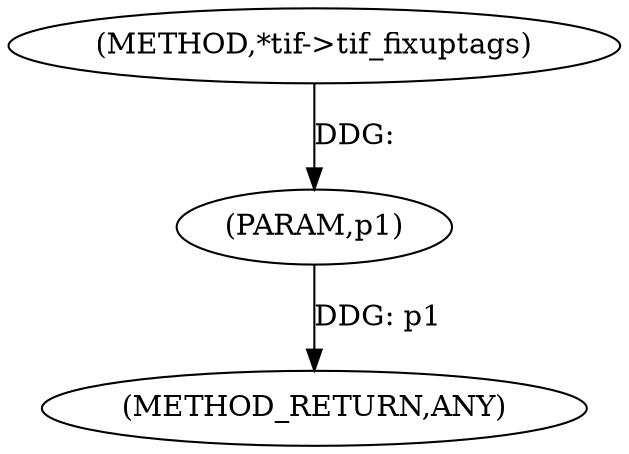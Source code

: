 digraph "*tif-&gt;tif_fixuptags" {  
"100805" [label = <(METHOD,*tif-&gt;tif_fixuptags)> ]
"100807" [label = <(METHOD_RETURN,ANY)> ]
"100806" [label = <(PARAM,p1)> ]
  "100806" -> "100807"  [ label = "DDG: p1"] 
  "100805" -> "100806"  [ label = "DDG: "] 
}
